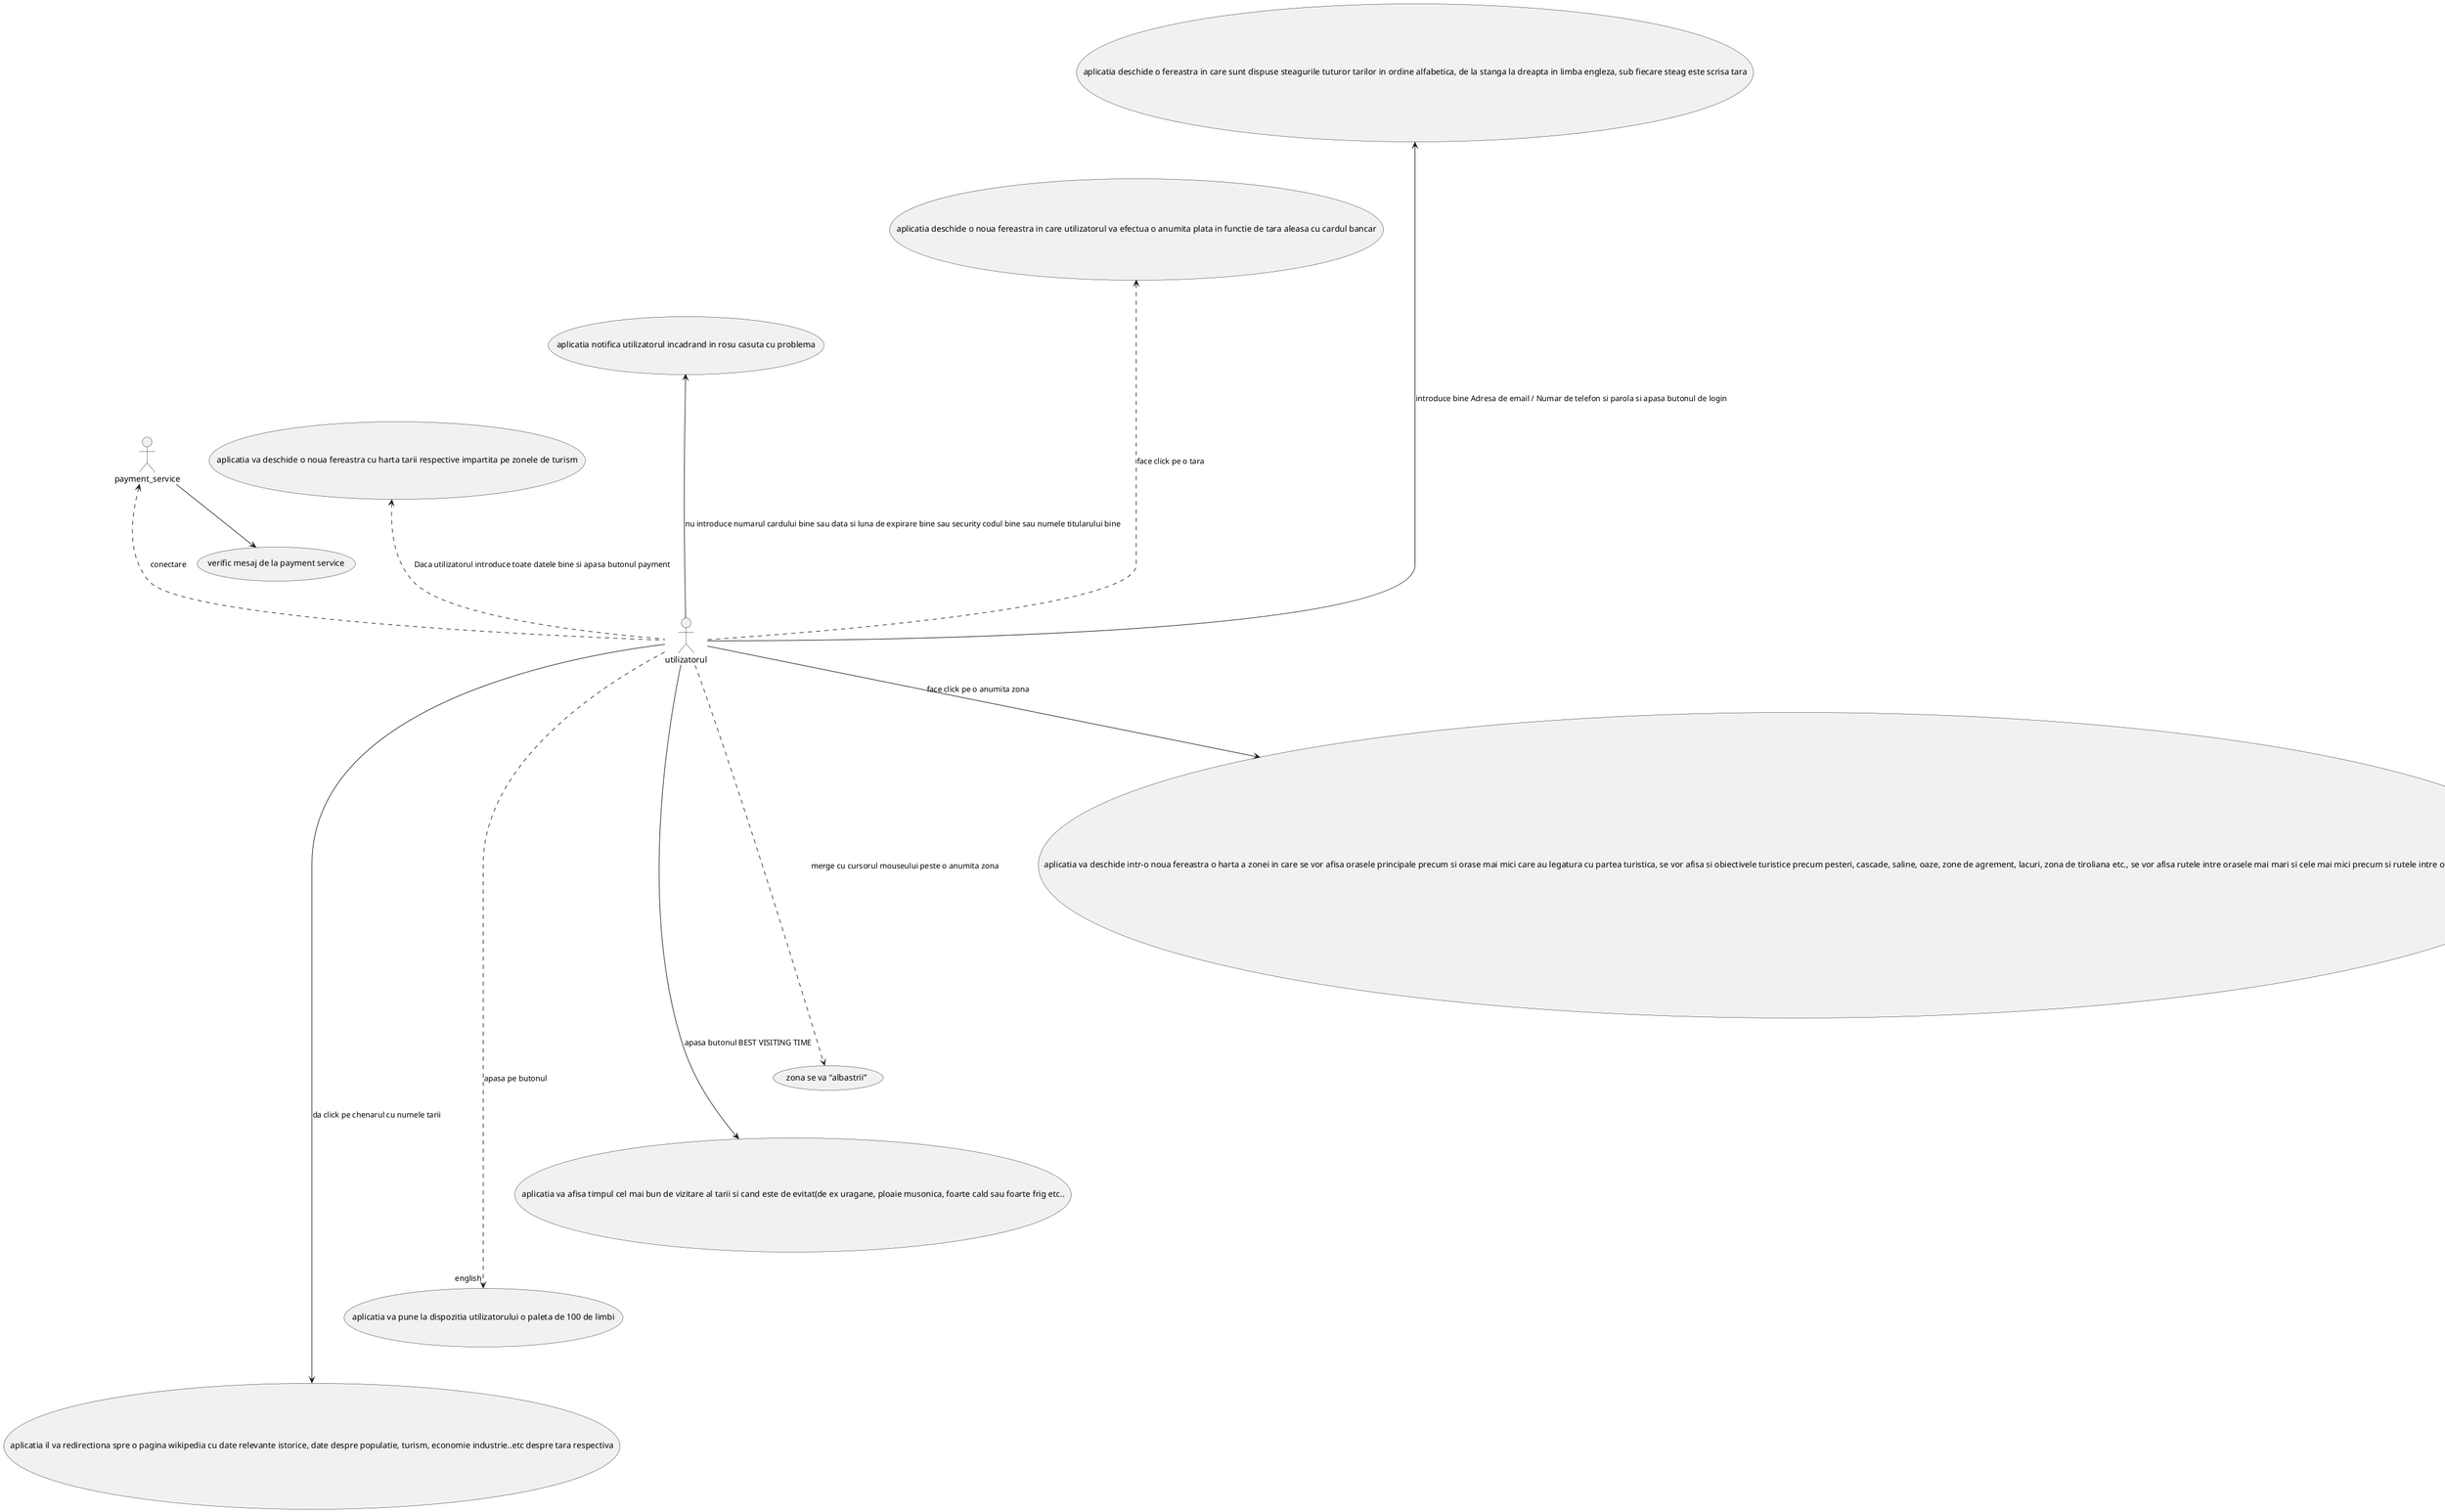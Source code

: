 @startuml
utilizatorul-up----->(aplicatia deschide o fereastra in care sunt dispuse steagurile tuturor tarilor in ordine alfabetica, de la stanga la dreapta in limba engleza, sub fiecare steag este scrisa tara):introduce bine Adresa de email / Numar de telefon si parola si apasa butonul de login
utilizatorul-up....>(aplicatia deschide o noua fereastra in care utilizatorul va efectua o anumita plata in functie de tara aleasa cu cardul bancar):face click pe o tara
utilizatorul-up--->(aplicatia notifica utilizatorul incadrand in rosu casuta cu problema):nu introduce numarul cardului bine sau data si luna de expirare bine sau security codul bine sau numele titularului bine
utilizatorul-up..>(aplicatia va deschide o noua fereastra cu harta tarii respective impartita pe zonele de turism):Daca utilizatorul introduce toate datele bine si apasa butonul payment
utilizatorul-up..>payment_service :conectare
payment_service-->(verific mesaj de la payment service)
utilizatorul-down----->(aplicatia il va redirectiona spre o pagina wikipedia cu date relevante istorice, date despre populatie, turism, economie industrie..etc despre tara respectiva):da click pe chenarul cu numele tarii
utilizatorul-down....>(aplicatia va pune la dispozitia utilizatorului o paleta de 100 de limbi):apasa pe butonul “english”
utilizatorul-down--->(aplicatia va afisa timpul cel mai bun de vizitare al tarii si cand este de evitat(de ex uragane, ploaie musonica, foarte cald sau foarte frig etc..):apasa butonul BEST VISITING TIME
utilizatorul-down..>(zona se va “albastrii”):merge cu cursorul mouseului peste o anumita zona
utilizatorul-down->(aplicatia va deschide intr-o noua fereastra o harta a zonei in care se vor afisa orasele principale precum si orase mai mici care au legatura cu partea turistica, se vor afisa si obiectivele turistice precum pesteri, cascade, saline, oaze, zone de agrement, lacuri, zona de tiroliana etc., se vor afisa rutele intre orasele mai mari si cele mai mici precum si rutele intre obiectivele turistice si orase):face click pe o anumita zona
@endulm
